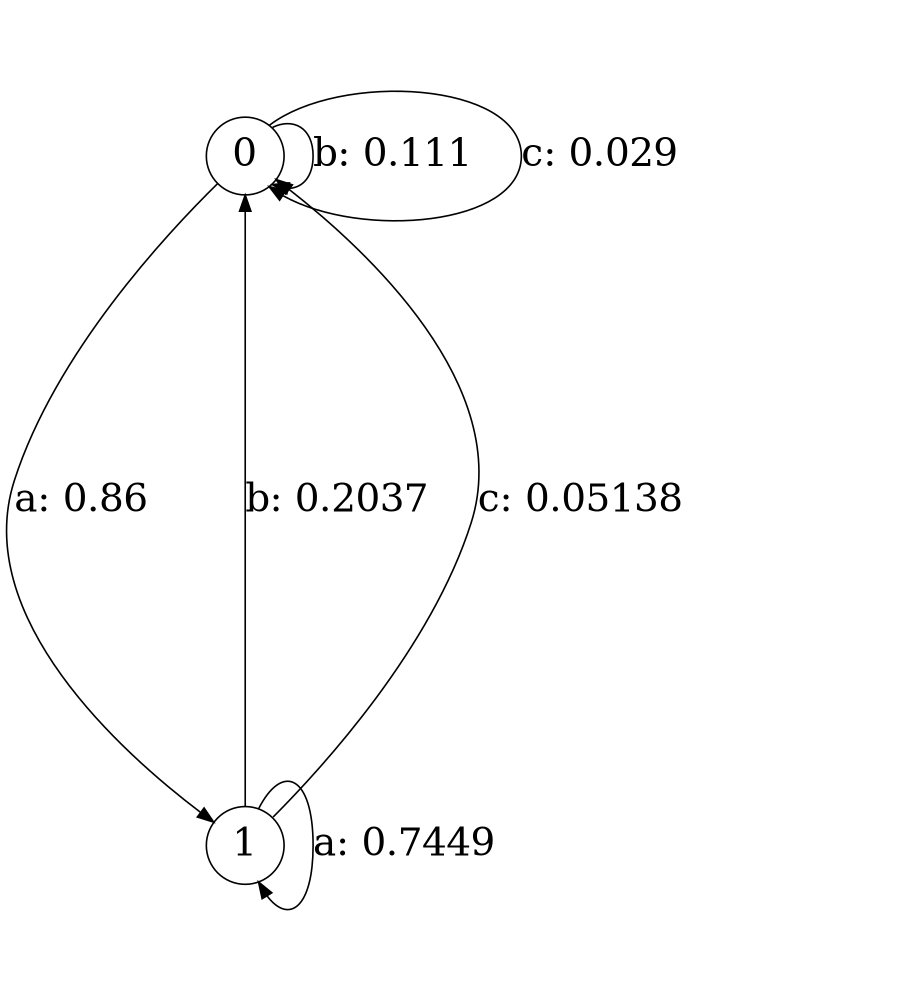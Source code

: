 digraph "d4-400nw-t0-cen-SML" {
size = "6,8.5";
ratio = "fill";
node [shape = circle];
node [fontsize = 24];
edge [fontsize = 24];
0 -> 1 [label = "a: 0.86     "];
0 -> 0 [label = "b: 0.111    "];
0 -> 0 [label = "c: 0.029    "];
1 -> 1 [label = "a: 0.7449   "];
1 -> 0 [label = "b: 0.2037   "];
1 -> 0 [label = "c: 0.05138  "];
}
